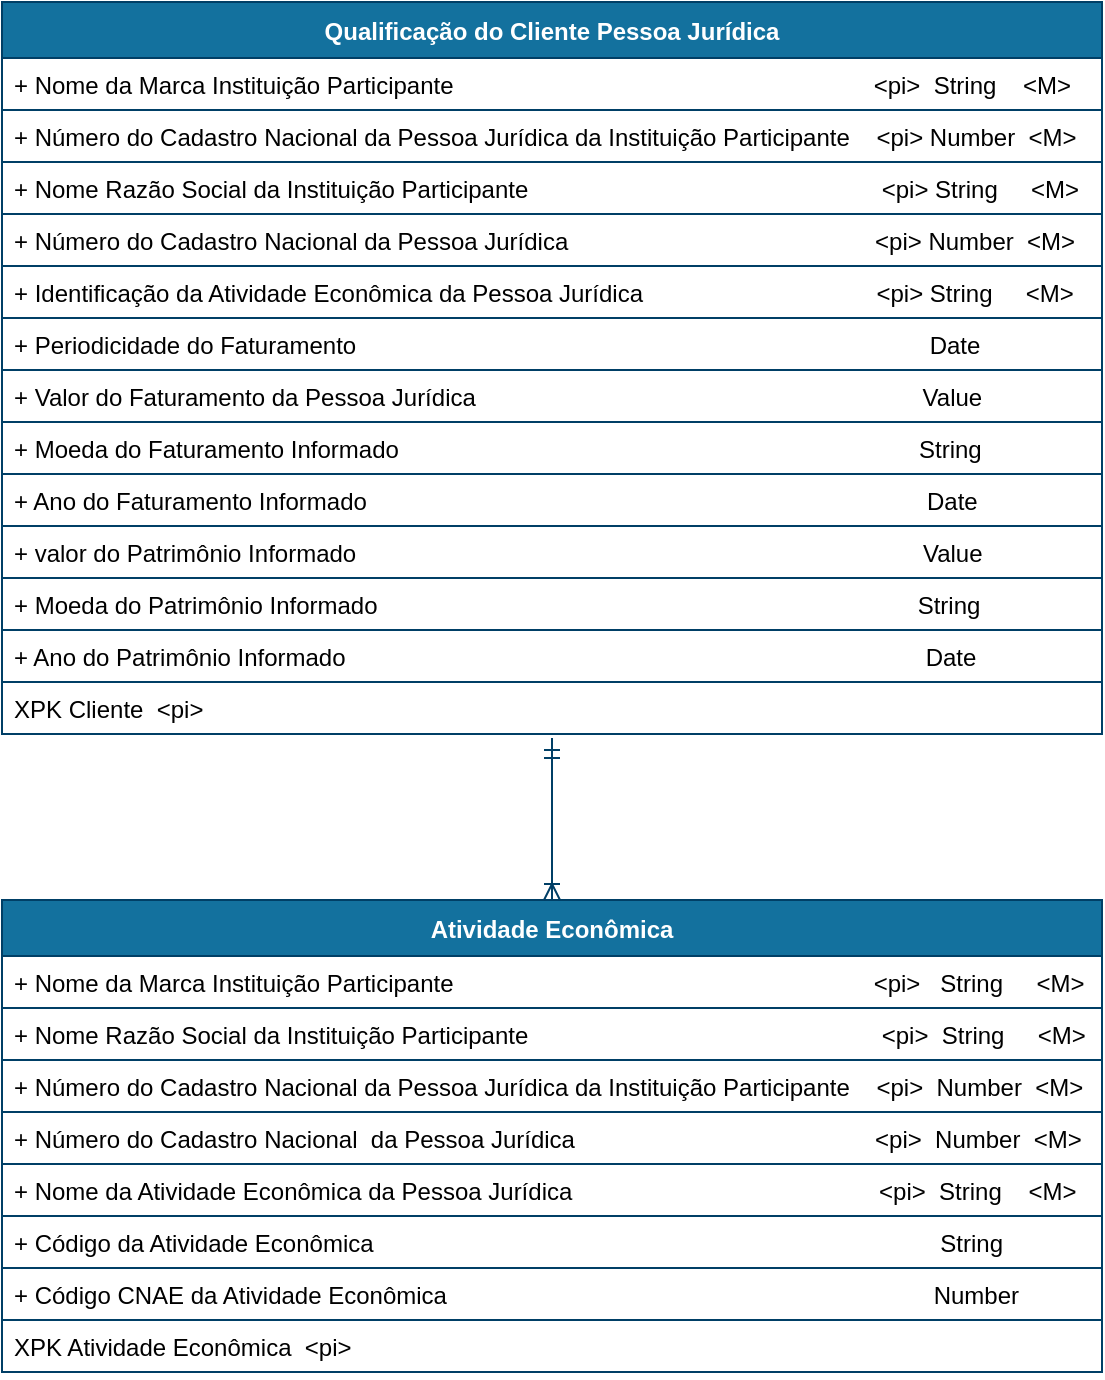 <mxfile version="14.4.4" type="device"><diagram id="R2lEEEUBdFMjLlhIrx00" name="Qualification_Business"><mxGraphModel dx="4011" dy="2526" grid="1" gridSize="10" guides="1" tooltips="1" connect="1" arrows="1" fold="1" page="1" pageScale="1" pageWidth="1169" pageHeight="827" math="0" shadow="0" extFonts="Permanent Marker^https://fonts.googleapis.com/css?family=Permanent+Marker"><root><mxCell id="0"/><mxCell id="1" parent="0"/><mxCell id="N1R-gL4cE6vGFsVNWNO--132" value="Qualificação do Cliente Pessoa Jurídica" style="swimlane;fontStyle=1;childLayout=stackLayout;horizontal=1;startSize=28;horizontalStack=0;resizeParent=1;resizeParentMax=0;resizeLast=0;collapsible=1;marginBottom=0;rounded=0;shadow=0;comic=0;sketch=0;align=center;html=0;autosize=1;fillColor=#13719E;strokeColor=#003F66;fontColor=#FFFFFF;" parent="1" vertex="1"><mxGeometry x="-2318" y="-1622" width="550" height="366" as="geometry"/></mxCell><mxCell id="N1R-gL4cE6vGFsVNWNO--129" value="+ Nome da Marca Instituição Participante                                                               &lt;pi&gt;  String    &lt;M&gt;" style="text;fillColor=none;align=left;verticalAlign=top;spacingLeft=4;spacingRight=4;overflow=hidden;rotatable=0;points=[[0,0.5],[1,0.5]];portConstraint=eastwest;strokeColor=#003F66;" parent="N1R-gL4cE6vGFsVNWNO--132" vertex="1"><mxGeometry y="28" width="550" height="26" as="geometry"/></mxCell><mxCell id="N1R-gL4cE6vGFsVNWNO--130" value="+ Número do Cadastro Nacional da Pessoa Jurídica da Instituição Participante    &lt;pi&gt; Number  &lt;M&gt;" style="text;fillColor=none;align=left;verticalAlign=top;spacingLeft=4;spacingRight=4;overflow=hidden;rotatable=0;points=[[0,0.5],[1,0.5]];portConstraint=eastwest;strokeColor=#003F66;" parent="N1R-gL4cE6vGFsVNWNO--132" vertex="1"><mxGeometry y="54" width="550" height="26" as="geometry"/></mxCell><mxCell id="N1R-gL4cE6vGFsVNWNO--133" value="+ Nome Razão Social da Instituição Participante                                                     &lt;pi&gt; String     &lt;M&gt;" style="text;fillColor=none;align=left;verticalAlign=top;spacingLeft=4;spacingRight=4;overflow=hidden;rotatable=0;points=[[0,0.5],[1,0.5]];portConstraint=eastwest;strokeColor=#003F66;" parent="N1R-gL4cE6vGFsVNWNO--132" vertex="1"><mxGeometry y="80" width="550" height="26" as="geometry"/></mxCell><mxCell id="N1R-gL4cE6vGFsVNWNO--137" value="+ Número do Cadastro Nacional da Pessoa Jurídica                                              &lt;pi&gt; Number  &lt;M&gt;" style="text;fillColor=none;align=left;verticalAlign=top;spacingLeft=4;spacingRight=4;overflow=hidden;rotatable=0;points=[[0,0.5],[1,0.5]];portConstraint=eastwest;strokeColor=#003F66;" parent="N1R-gL4cE6vGFsVNWNO--132" vertex="1"><mxGeometry y="106" width="550" height="26" as="geometry"/></mxCell><mxCell id="668BeqExAvV9DtUiVe7d-2" value="+ Identificação da Atividade Econômica da Pessoa Jurídica                                   &lt;pi&gt; String     &lt;M&gt;" style="text;fillColor=none;align=left;verticalAlign=top;spacingLeft=4;spacingRight=4;overflow=hidden;rotatable=0;points=[[0,0.5],[1,0.5]];portConstraint=eastwest;strokeColor=#003F66;" parent="N1R-gL4cE6vGFsVNWNO--132" vertex="1"><mxGeometry y="132" width="550" height="26" as="geometry"/></mxCell><mxCell id="N1R-gL4cE6vGFsVNWNO--141" value="+ Periodicidade do Faturamento                                                                                      Date" style="text;fillColor=none;align=left;verticalAlign=top;spacingLeft=4;spacingRight=4;overflow=hidden;rotatable=0;points=[[0,0.5],[1,0.5]];portConstraint=eastwest;strokeColor=#003F66;" parent="N1R-gL4cE6vGFsVNWNO--132" vertex="1"><mxGeometry y="158" width="550" height="26" as="geometry"/></mxCell><mxCell id="N1R-gL4cE6vGFsVNWNO--140" value="+ Valor do Faturamento da Pessoa Jurídica                                                                   Value" style="text;fillColor=none;align=left;verticalAlign=top;spacingLeft=4;spacingRight=4;overflow=hidden;rotatable=0;points=[[0,0.5],[1,0.5]];portConstraint=eastwest;strokeColor=#003F66;" parent="N1R-gL4cE6vGFsVNWNO--132" vertex="1"><mxGeometry y="184" width="550" height="26" as="geometry"/></mxCell><mxCell id="PkwXOguygEdeVanxaeEE-2" value="+ Moeda do Faturamento Informado                                                                              String" style="text;fillColor=none;align=left;verticalAlign=top;spacingLeft=4;spacingRight=4;overflow=hidden;rotatable=0;points=[[0,0.5],[1,0.5]];portConstraint=eastwest;strokeColor=#003F66;" parent="N1R-gL4cE6vGFsVNWNO--132" vertex="1"><mxGeometry y="210" width="550" height="26" as="geometry"/></mxCell><mxCell id="668BeqExAvV9DtUiVe7d-3" value="+ Ano do Faturamento Informado                                                                                    Date" style="text;fillColor=none;align=left;verticalAlign=top;spacingLeft=4;spacingRight=4;overflow=hidden;rotatable=0;points=[[0,0.5],[1,0.5]];portConstraint=eastwest;strokeColor=#003F66;" parent="N1R-gL4cE6vGFsVNWNO--132" vertex="1"><mxGeometry y="236" width="550" height="26" as="geometry"/></mxCell><mxCell id="TBsLogkrGA5acnhbzB-s-42" value="+ valor do Patrimônio Informado                                                                                     Value " style="text;fillColor=none;align=left;verticalAlign=top;spacingLeft=4;spacingRight=4;overflow=hidden;rotatable=0;points=[[0,0.5],[1,0.5]];portConstraint=eastwest;strokeColor=#003F66;" parent="N1R-gL4cE6vGFsVNWNO--132" vertex="1"><mxGeometry y="262" width="550" height="26" as="geometry"/></mxCell><mxCell id="TBsLogkrGA5acnhbzB-s-44" value="+ Moeda do Patrimônio Informado                                                                                 String" style="text;fillColor=none;align=left;verticalAlign=top;spacingLeft=4;spacingRight=4;overflow=hidden;rotatable=0;points=[[0,0.5],[1,0.5]];portConstraint=eastwest;strokeColor=#003F66;" parent="N1R-gL4cE6vGFsVNWNO--132" vertex="1"><mxGeometry y="288" width="550" height="26" as="geometry"/></mxCell><mxCell id="PkwXOguygEdeVanxaeEE-1" value="+ Ano do Patrimônio Informado                                                                                       Date" style="text;fillColor=none;align=left;verticalAlign=top;spacingLeft=4;spacingRight=4;overflow=hidden;rotatable=0;points=[[0,0.5],[1,0.5]];portConstraint=eastwest;strokeColor=#003F66;" parent="N1R-gL4cE6vGFsVNWNO--132" vertex="1"><mxGeometry y="314" width="550" height="26" as="geometry"/></mxCell><mxCell id="TBsLogkrGA5acnhbzB-s-59" value="XPK Cliente  &lt;pi&gt;" style="text;fillColor=none;align=left;verticalAlign=top;spacingLeft=4;spacingRight=4;overflow=hidden;rotatable=0;points=[[0,0.5],[1,0.5]];portConstraint=eastwest;strokeColor=#003F66;" parent="N1R-gL4cE6vGFsVNWNO--132" vertex="1"><mxGeometry y="340" width="550" height="26" as="geometry"/></mxCell><mxCell id="668BeqExAvV9DtUiVe7d-8" value="Atividade Econômica" style="swimlane;fontStyle=1;childLayout=stackLayout;horizontal=1;startSize=28;horizontalStack=0;resizeParent=1;resizeParentMax=0;resizeLast=0;collapsible=1;marginBottom=0;rounded=0;shadow=0;comic=0;sketch=0;align=center;html=0;autosize=1;fillColor=#13719E;strokeColor=#003F66;fontColor=#FFFFFF;" parent="1" vertex="1"><mxGeometry x="-2318" y="-1173" width="550" height="236" as="geometry"/></mxCell><mxCell id="668BeqExAvV9DtUiVe7d-9" value="+ Nome da Marca Instituição Participante                                                               &lt;pi&gt;   String     &lt;M&gt;" style="text;fillColor=none;align=left;verticalAlign=top;spacingLeft=4;spacingRight=4;overflow=hidden;rotatable=0;points=[[0,0.5],[1,0.5]];portConstraint=eastwest;strokeColor=#003F66;" parent="668BeqExAvV9DtUiVe7d-8" vertex="1"><mxGeometry y="28" width="550" height="26" as="geometry"/></mxCell><mxCell id="668BeqExAvV9DtUiVe7d-12" value="+ Nome Razão Social da Instituição Participante                                                     &lt;pi&gt;  String     &lt;M&gt;" style="text;fillColor=none;align=left;verticalAlign=top;spacingLeft=4;spacingRight=4;overflow=hidden;rotatable=0;points=[[0,0.5],[1,0.5]];portConstraint=eastwest;strokeColor=#003F66;" parent="668BeqExAvV9DtUiVe7d-8" vertex="1"><mxGeometry y="54" width="550" height="26" as="geometry"/></mxCell><mxCell id="668BeqExAvV9DtUiVe7d-10" value="+ Número do Cadastro Nacional da Pessoa Jurídica da Instituição Participante    &lt;pi&gt;  Number  &lt;M&gt;" style="text;fillColor=none;align=left;verticalAlign=top;spacingLeft=4;spacingRight=4;overflow=hidden;rotatable=0;points=[[0,0.5],[1,0.5]];portConstraint=eastwest;strokeColor=#003F66;" parent="668BeqExAvV9DtUiVe7d-8" vertex="1"><mxGeometry y="80" width="550" height="26" as="geometry"/></mxCell><mxCell id="668BeqExAvV9DtUiVe7d-11" value="+ Número do Cadastro Nacional  da Pessoa Jurídica                                             &lt;pi&gt;  Number  &lt;M&gt;" style="text;fillColor=none;align=left;verticalAlign=top;spacingLeft=4;spacingRight=4;overflow=hidden;rotatable=0;points=[[0,0.5],[1,0.5]];portConstraint=eastwest;strokeColor=#003F66;" parent="668BeqExAvV9DtUiVe7d-8" vertex="1"><mxGeometry y="106" width="550" height="26" as="geometry"/></mxCell><mxCell id="668BeqExAvV9DtUiVe7d-13" value="+ Nome da Atividade Econômica da Pessoa Jurídica                                              &lt;pi&gt;  String    &lt;M&gt;" style="text;fillColor=none;align=left;verticalAlign=top;spacingLeft=4;spacingRight=4;overflow=hidden;rotatable=0;points=[[0,0.5],[1,0.5]];portConstraint=eastwest;strokeColor=#003F66;" parent="668BeqExAvV9DtUiVe7d-8" vertex="1"><mxGeometry y="132" width="550" height="26" as="geometry"/></mxCell><mxCell id="668BeqExAvV9DtUiVe7d-14" value="+ Código da Atividade Econômica                                                                                     String" style="text;fillColor=none;align=left;verticalAlign=top;spacingLeft=4;spacingRight=4;overflow=hidden;rotatable=0;points=[[0,0.5],[1,0.5]];portConstraint=eastwest;strokeColor=#003F66;" parent="668BeqExAvV9DtUiVe7d-8" vertex="1"><mxGeometry y="158" width="550" height="26" as="geometry"/></mxCell><mxCell id="668BeqExAvV9DtUiVe7d-16" value="+ Código CNAE da Atividade Econômica                                                                         Number" style="text;fillColor=none;align=left;verticalAlign=top;spacingLeft=4;spacingRight=4;overflow=hidden;rotatable=0;points=[[0,0.5],[1,0.5]];portConstraint=eastwest;strokeColor=#003F66;" parent="668BeqExAvV9DtUiVe7d-8" vertex="1"><mxGeometry y="184" width="550" height="26" as="geometry"/></mxCell><mxCell id="668BeqExAvV9DtUiVe7d-21" value="XPK Atividade Econômica  &lt;pi&gt;" style="text;fillColor=none;align=left;verticalAlign=top;spacingLeft=4;spacingRight=4;overflow=hidden;rotatable=0;points=[[0,0.5],[1,0.5]];portConstraint=eastwest;strokeColor=#003F66;" parent="668BeqExAvV9DtUiVe7d-8" vertex="1"><mxGeometry y="210" width="550" height="26" as="geometry"/></mxCell><mxCell id="TBsLogkrGA5acnhbzB-s-61" value="" style="edgeStyle=orthogonalEdgeStyle;rounded=0;orthogonalLoop=1;jettySize=auto;html=1;startArrow=ERmandOne;startFill=0;endArrow=ERoneToMany;endFill=0;strokeColor=#003F66;entryX=0.5;entryY=0;entryDx=0;entryDy=0;" parent="1" target="668BeqExAvV9DtUiVe7d-8" edge="1"><mxGeometry relative="1" as="geometry"><mxPoint x="-2043" y="-1240" as="sourcePoint"/><mxPoint x="-2028.5" y="-1157" as="targetPoint"/><Array as="points"><mxPoint x="-2043" y="-1254"/></Array></mxGeometry></mxCell></root></mxGraphModel></diagram></mxfile>